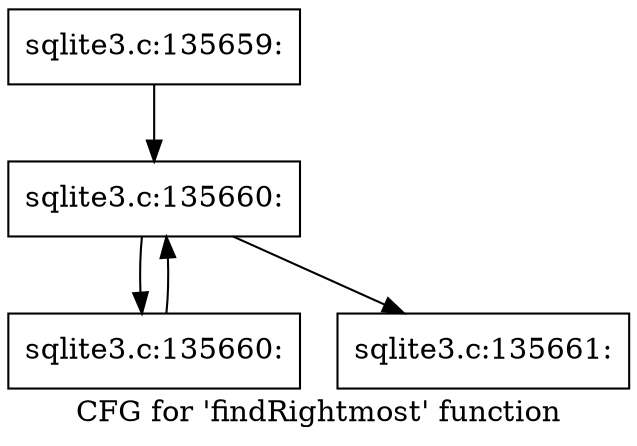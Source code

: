digraph "CFG for 'findRightmost' function" {
	label="CFG for 'findRightmost' function";

	Node0x55c0f8b5e3f0 [shape=record,label="{sqlite3.c:135659:}"];
	Node0x55c0f8b5e3f0 -> Node0x55c0f8b5e8a0;
	Node0x55c0f8b5e8a0 [shape=record,label="{sqlite3.c:135660:}"];
	Node0x55c0f8b5e8a0 -> Node0x55c0f8b60840;
	Node0x55c0f8b5e8a0 -> Node0x55c0f8b5e920;
	Node0x55c0f8b60840 [shape=record,label="{sqlite3.c:135660:}"];
	Node0x55c0f8b60840 -> Node0x55c0f8b5e8a0;
	Node0x55c0f8b5e920 [shape=record,label="{sqlite3.c:135661:}"];
}
